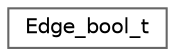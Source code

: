 digraph "Graphical Class Hierarchy"
{
 // LATEX_PDF_SIZE
  bgcolor="transparent";
  edge [fontname=Helvetica,fontsize=10,labelfontname=Helvetica,labelfontsize=10];
  node [fontname=Helvetica,fontsize=10,shape=box,height=0.2,width=0.4];
  rankdir="LR";
  Node0 [id="Node000000",label="Edge_bool_t",height=0.2,width=0.4,color="grey40", fillcolor="white", style="filled",URL="$structEdge__bool__t.html",tooltip=" "];
}
